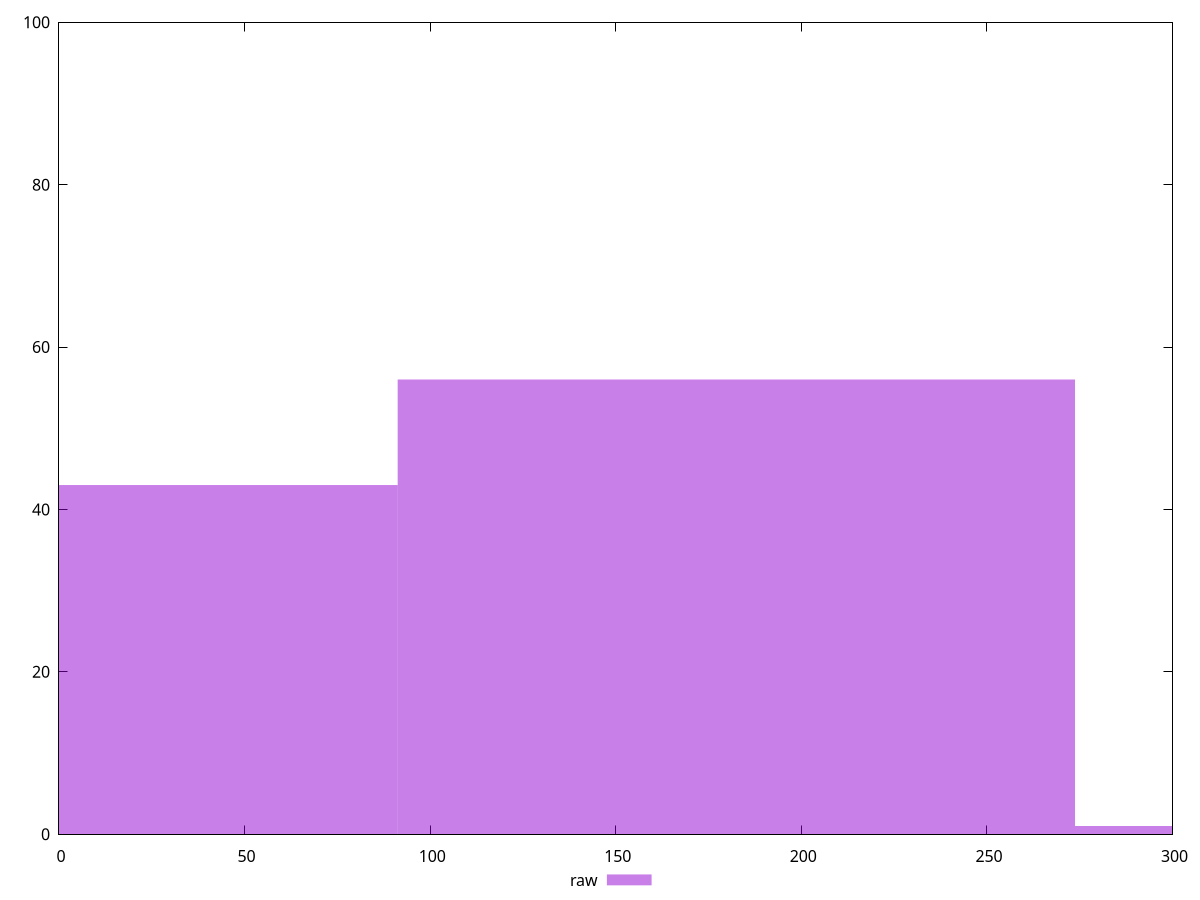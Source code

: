 reset

$raw <<EOF
182.4889794016519 56
0 43
364.9779588033038 1
EOF

set key outside below
set boxwidth 182.4889794016519
set xrange [0:300]
set yrange [0:100]
set trange [0:100]
set style fill transparent solid 0.5 noborder
set terminal svg size 640, 490 enhanced background rgb 'white'
set output "report_00015_2021-02-09T16-11-33.973Z/unminified-javascript/samples/pages+cached+noadtech/raw/histogram.svg"

plot $raw title "raw" with boxes

reset
